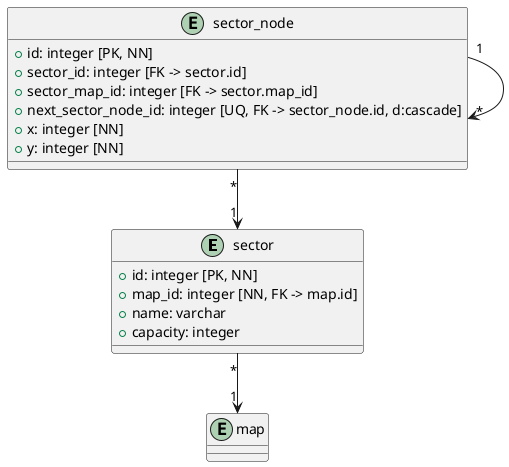 @startuml

entity sector {
    + id: integer [PK, NN]
    + map_id: integer [NN, FK -> map.id]
    + name: varchar
    + capacity: integer
}

entity sector_node {
    + id: integer [PK, NN]
    + sector_id: integer [FK -> sector.id]
    + sector_map_id: integer [FK -> sector.map_id]
    + next_sector_node_id: integer [UQ, FK -> sector_node.id, d:cascade]
    + x: integer [NN]
    + y: integer [NN]
}

entity map {
}

sector "*"--> "1"map
sector_node "*" --> "1" sector
sector_node "1" --> "*" sector_node
@enduml
